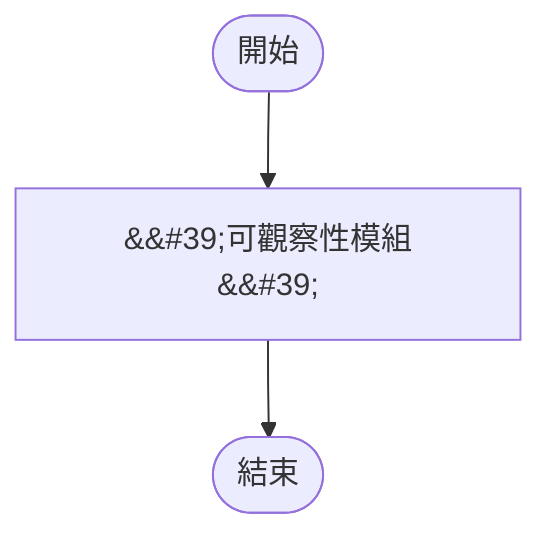 flowchart TB
    n1([開始])
    n2([結束])
    n3[&amp;&#35;39;可觀察性模組&amp;&#35;39;]
    n1 --> n3
    n3 --> n2